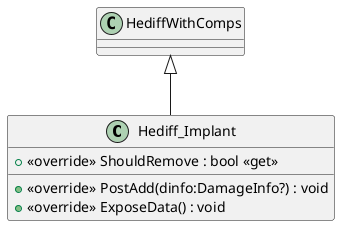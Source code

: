 @startuml
class Hediff_Implant {
    + <<override>> ShouldRemove : bool <<get>>
    + <<override>> PostAdd(dinfo:DamageInfo?) : void
    + <<override>> ExposeData() : void
}
HediffWithComps <|-- Hediff_Implant
@enduml
